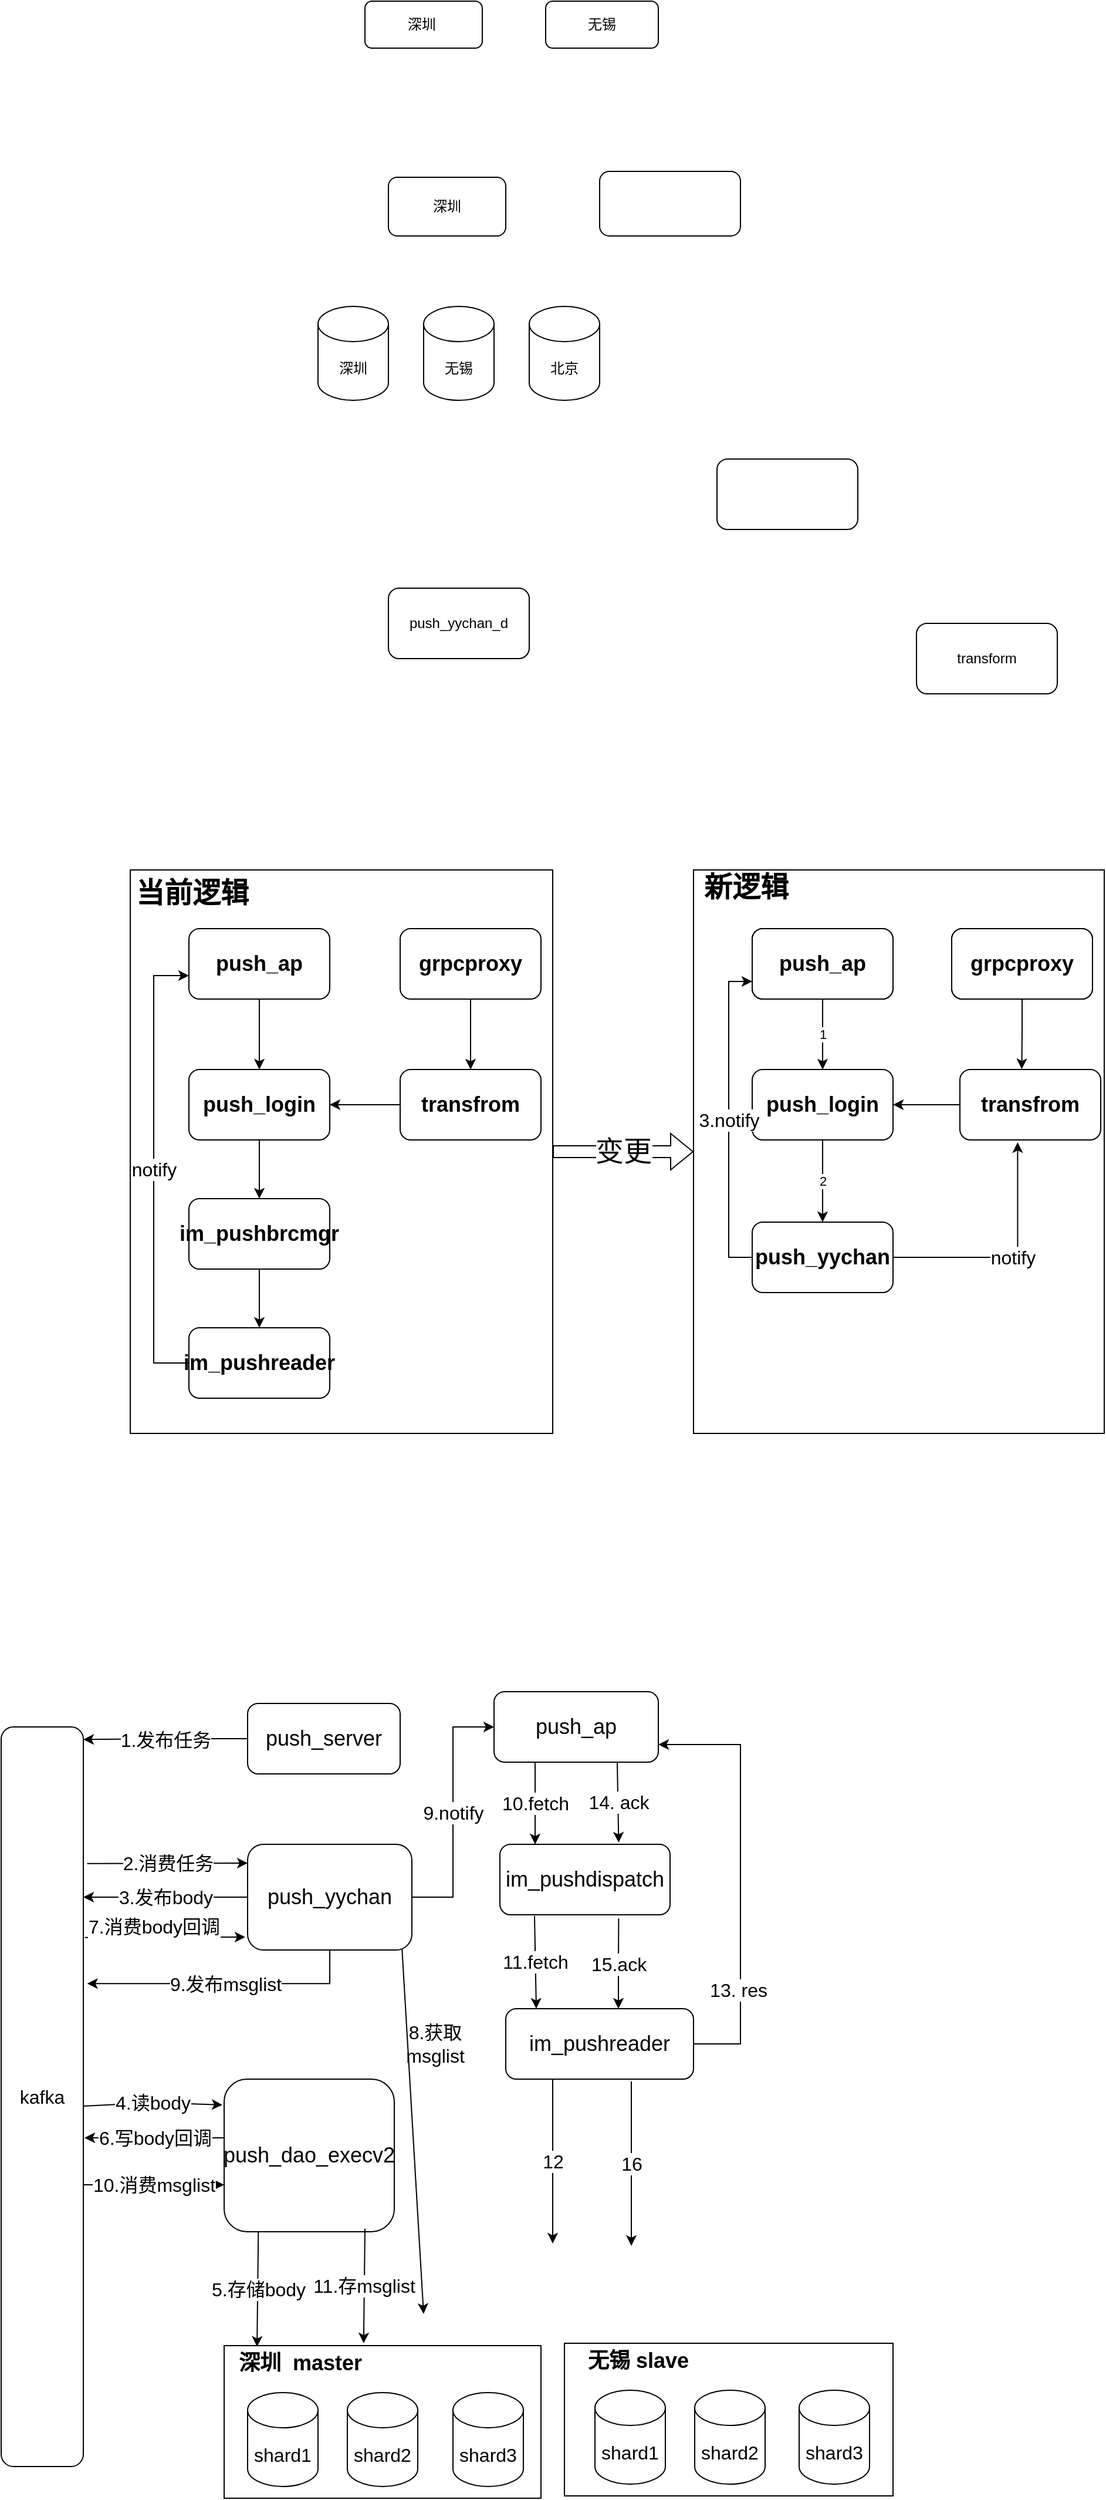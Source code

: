 <mxfile version="20.2.3" type="github">
  <diagram id="of3IcOWWMsL-4Bt5zzn3" name="第 1 页">
    <mxGraphModel dx="2588" dy="965" grid="1" gridSize="10" guides="1" tooltips="1" connect="1" arrows="1" fold="1" page="1" pageScale="1" pageWidth="827" pageHeight="1169" math="0" shadow="0">
      <root>
        <mxCell id="0" />
        <mxCell id="1" parent="0" />
        <mxCell id="U3ueGLIZ5XUcP0PDT6xN-79" value="" style="rounded=0;whiteSpace=wrap;html=1;fontSize=16;" vertex="1" parent="1">
          <mxGeometry x="370" y="2115" width="280" height="130" as="geometry" />
        </mxCell>
        <mxCell id="U3ueGLIZ5XUcP0PDT6xN-77" value="" style="rounded=0;whiteSpace=wrap;html=1;fontSize=16;" vertex="1" parent="1">
          <mxGeometry x="80" y="2117" width="270" height="130" as="geometry" />
        </mxCell>
        <mxCell id="U3ueGLIZ5XUcP0PDT6xN-47" value="" style="rounded=0;whiteSpace=wrap;html=1;" vertex="1" parent="1">
          <mxGeometry x="480" y="860" width="350" height="480" as="geometry" />
        </mxCell>
        <mxCell id="U3ueGLIZ5XUcP0PDT6xN-46" value="" style="rounded=0;whiteSpace=wrap;html=1;" vertex="1" parent="1">
          <mxGeometry y="860" width="360" height="480" as="geometry" />
        </mxCell>
        <mxCell id="U3ueGLIZ5XUcP0PDT6xN-1" value="深圳&lt;span style=&quot;white-space: pre;&quot;&gt;	&lt;/span&gt;" style="rounded=1;whiteSpace=wrap;html=1;" vertex="1" parent="1">
          <mxGeometry x="200" y="120" width="100" height="40" as="geometry" />
        </mxCell>
        <mxCell id="U3ueGLIZ5XUcP0PDT6xN-2" value="无锡" style="rounded=1;whiteSpace=wrap;html=1;" vertex="1" parent="1">
          <mxGeometry x="354" y="120" width="96" height="40" as="geometry" />
        </mxCell>
        <mxCell id="U3ueGLIZ5XUcP0PDT6xN-3" value="深圳" style="shape=cylinder3;whiteSpace=wrap;html=1;boundedLbl=1;backgroundOutline=1;size=15;" vertex="1" parent="1">
          <mxGeometry x="160" y="380" width="60" height="80" as="geometry" />
        </mxCell>
        <mxCell id="U3ueGLIZ5XUcP0PDT6xN-4" value="无锡" style="shape=cylinder3;whiteSpace=wrap;html=1;boundedLbl=1;backgroundOutline=1;size=15;" vertex="1" parent="1">
          <mxGeometry x="250" y="380" width="60" height="80" as="geometry" />
        </mxCell>
        <mxCell id="U3ueGLIZ5XUcP0PDT6xN-5" value="北京" style="shape=cylinder3;whiteSpace=wrap;html=1;boundedLbl=1;backgroundOutline=1;size=15;" vertex="1" parent="1">
          <mxGeometry x="340" y="380" width="60" height="80" as="geometry" />
        </mxCell>
        <mxCell id="U3ueGLIZ5XUcP0PDT6xN-6" value="深圳" style="rounded=1;whiteSpace=wrap;html=1;" vertex="1" parent="1">
          <mxGeometry x="220" y="270" width="100" height="50" as="geometry" />
        </mxCell>
        <mxCell id="U3ueGLIZ5XUcP0PDT6xN-7" value="" style="rounded=1;whiteSpace=wrap;html=1;" vertex="1" parent="1">
          <mxGeometry x="400" y="265" width="120" height="55" as="geometry" />
        </mxCell>
        <mxCell id="U3ueGLIZ5XUcP0PDT6xN-8" value="push_yychan_d" style="rounded=1;whiteSpace=wrap;html=1;" vertex="1" parent="1">
          <mxGeometry x="220" y="620" width="120" height="60" as="geometry" />
        </mxCell>
        <mxCell id="U3ueGLIZ5XUcP0PDT6xN-9" value="" style="rounded=1;whiteSpace=wrap;html=1;" vertex="1" parent="1">
          <mxGeometry x="500" y="510" width="120" height="60" as="geometry" />
        </mxCell>
        <mxCell id="U3ueGLIZ5XUcP0PDT6xN-30" style="edgeStyle=orthogonalEdgeStyle;rounded=0;orthogonalLoop=1;jettySize=auto;html=1;entryX=0.5;entryY=0;entryDx=0;entryDy=0;" edge="1" parent="1" source="U3ueGLIZ5XUcP0PDT6xN-10" target="U3ueGLIZ5XUcP0PDT6xN-15">
          <mxGeometry relative="1" as="geometry" />
        </mxCell>
        <mxCell id="U3ueGLIZ5XUcP0PDT6xN-10" value="&lt;font style=&quot;font-size: 18px;&quot;&gt;&lt;b&gt;push_ap&lt;/b&gt;&lt;/font&gt;" style="rounded=1;whiteSpace=wrap;html=1;" vertex="1" parent="1">
          <mxGeometry x="50" y="910" width="120" height="60" as="geometry" />
        </mxCell>
        <mxCell id="U3ueGLIZ5XUcP0PDT6xN-11" value="transform" style="rounded=1;whiteSpace=wrap;html=1;" vertex="1" parent="1">
          <mxGeometry x="670" y="650" width="120" height="60" as="geometry" />
        </mxCell>
        <mxCell id="U3ueGLIZ5XUcP0PDT6xN-31" value="" style="edgeStyle=orthogonalEdgeStyle;rounded=0;orthogonalLoop=1;jettySize=auto;html=1;" edge="1" parent="1" source="U3ueGLIZ5XUcP0PDT6xN-15" target="U3ueGLIZ5XUcP0PDT6xN-18">
          <mxGeometry relative="1" as="geometry" />
        </mxCell>
        <mxCell id="U3ueGLIZ5XUcP0PDT6xN-15" value="&lt;font style=&quot;font-size: 18px;&quot;&gt;&lt;b&gt;push_login&lt;/b&gt;&lt;/font&gt;" style="rounded=1;whiteSpace=wrap;html=1;" vertex="1" parent="1">
          <mxGeometry x="50" y="1030" width="120" height="60" as="geometry" />
        </mxCell>
        <mxCell id="U3ueGLIZ5XUcP0PDT6xN-32" style="edgeStyle=orthogonalEdgeStyle;rounded=0;orthogonalLoop=1;jettySize=auto;html=1;entryX=0.5;entryY=0;entryDx=0;entryDy=0;" edge="1" parent="1" source="U3ueGLIZ5XUcP0PDT6xN-18" target="U3ueGLIZ5XUcP0PDT6xN-21">
          <mxGeometry relative="1" as="geometry" />
        </mxCell>
        <mxCell id="U3ueGLIZ5XUcP0PDT6xN-18" value="&lt;span style=&quot;text-align: left;&quot;&gt;&lt;b&gt;&lt;font style=&quot;font-size: 18px;&quot;&gt;im_pushbrcmgr&lt;/font&gt;&lt;/b&gt;&lt;/span&gt;" style="rounded=1;whiteSpace=wrap;html=1;" vertex="1" parent="1">
          <mxGeometry x="50" y="1140" width="120" height="60" as="geometry" />
        </mxCell>
        <mxCell id="U3ueGLIZ5XUcP0PDT6xN-35" value="&lt;font style=&quot;font-size: 16px;&quot;&gt;notify&lt;/font&gt;" style="edgeStyle=orthogonalEdgeStyle;rounded=0;orthogonalLoop=1;jettySize=auto;html=1;exitX=0;exitY=0.5;exitDx=0;exitDy=0;" edge="1" parent="1" source="U3ueGLIZ5XUcP0PDT6xN-21">
          <mxGeometry relative="1" as="geometry">
            <mxPoint x="50" y="950" as="targetPoint" />
            <Array as="points">
              <mxPoint x="20" y="1270" />
              <mxPoint x="20" y="950" />
              <mxPoint x="80" y="950" />
            </Array>
          </mxGeometry>
        </mxCell>
        <mxCell id="U3ueGLIZ5XUcP0PDT6xN-21" value="&lt;span style=&quot;text-align: left;&quot;&gt;&lt;font style=&quot;font-size: 18px;&quot;&gt;&lt;b&gt;im_pushreader&lt;/b&gt;&lt;/font&gt;&lt;/span&gt;" style="rounded=1;whiteSpace=wrap;html=1;" vertex="1" parent="1">
          <mxGeometry x="50" y="1250" width="120" height="60" as="geometry" />
        </mxCell>
        <mxCell id="U3ueGLIZ5XUcP0PDT6xN-40" value="1" style="edgeStyle=orthogonalEdgeStyle;rounded=0;orthogonalLoop=1;jettySize=auto;html=1;entryX=0.5;entryY=0;entryDx=0;entryDy=0;" edge="1" parent="1" source="U3ueGLIZ5XUcP0PDT6xN-24" target="U3ueGLIZ5XUcP0PDT6xN-25">
          <mxGeometry relative="1" as="geometry" />
        </mxCell>
        <mxCell id="U3ueGLIZ5XUcP0PDT6xN-24" value="push_ap_d" style="rounded=1;whiteSpace=wrap;html=1;" vertex="1" parent="1">
          <mxGeometry x="530" y="910" width="120" height="60" as="geometry" />
        </mxCell>
        <mxCell id="U3ueGLIZ5XUcP0PDT6xN-41" value="2" style="edgeStyle=orthogonalEdgeStyle;rounded=0;orthogonalLoop=1;jettySize=auto;html=1;entryX=0.5;entryY=0;entryDx=0;entryDy=0;" edge="1" parent="1" source="U3ueGLIZ5XUcP0PDT6xN-25" target="U3ueGLIZ5XUcP0PDT6xN-39">
          <mxGeometry relative="1" as="geometry" />
        </mxCell>
        <mxCell id="U3ueGLIZ5XUcP0PDT6xN-25" value="&lt;font style=&quot;font-size: 18px;&quot;&gt;&lt;b&gt;push_login&lt;/b&gt;&lt;/font&gt;" style="rounded=1;whiteSpace=wrap;html=1;" vertex="1" parent="1">
          <mxGeometry x="530" y="1030" width="120" height="60" as="geometry" />
        </mxCell>
        <mxCell id="U3ueGLIZ5XUcP0PDT6xN-34" value="" style="edgeStyle=orthogonalEdgeStyle;rounded=0;orthogonalLoop=1;jettySize=auto;html=1;" edge="1" parent="1" source="U3ueGLIZ5XUcP0PDT6xN-26" target="U3ueGLIZ5XUcP0PDT6xN-15">
          <mxGeometry relative="1" as="geometry" />
        </mxCell>
        <mxCell id="U3ueGLIZ5XUcP0PDT6xN-26" value="&lt;b&gt;&lt;font style=&quot;font-size: 18px;&quot;&gt;transfrom&lt;/font&gt;&lt;/b&gt;" style="rounded=1;whiteSpace=wrap;html=1;" vertex="1" parent="1">
          <mxGeometry x="230" y="1030" width="120" height="60" as="geometry" />
        </mxCell>
        <mxCell id="U3ueGLIZ5XUcP0PDT6xN-33" style="edgeStyle=orthogonalEdgeStyle;rounded=0;orthogonalLoop=1;jettySize=auto;html=1;exitX=0.5;exitY=1;exitDx=0;exitDy=0;entryX=0.5;entryY=0;entryDx=0;entryDy=0;" edge="1" parent="1" source="U3ueGLIZ5XUcP0PDT6xN-27" target="U3ueGLIZ5XUcP0PDT6xN-26">
          <mxGeometry relative="1" as="geometry" />
        </mxCell>
        <mxCell id="U3ueGLIZ5XUcP0PDT6xN-27" value="&lt;font style=&quot;font-size: 18px;&quot;&gt;&lt;b&gt;grpcproxy&lt;/b&gt;&lt;/font&gt;" style="rounded=1;whiteSpace=wrap;html=1;" vertex="1" parent="1">
          <mxGeometry x="230" y="910" width="120" height="60" as="geometry" />
        </mxCell>
        <mxCell id="U3ueGLIZ5XUcP0PDT6xN-42" style="edgeStyle=orthogonalEdgeStyle;rounded=0;orthogonalLoop=1;jettySize=auto;html=1;entryX=0.439;entryY=-0.006;entryDx=0;entryDy=0;entryPerimeter=0;" edge="1" parent="1" source="U3ueGLIZ5XUcP0PDT6xN-37" target="U3ueGLIZ5XUcP0PDT6xN-38">
          <mxGeometry relative="1" as="geometry" />
        </mxCell>
        <mxCell id="U3ueGLIZ5XUcP0PDT6xN-37" value="grpcproxy" style="rounded=1;whiteSpace=wrap;html=1;" vertex="1" parent="1">
          <mxGeometry x="700" y="910" width="120" height="60" as="geometry" />
        </mxCell>
        <mxCell id="U3ueGLIZ5XUcP0PDT6xN-43" style="edgeStyle=orthogonalEdgeStyle;rounded=0;orthogonalLoop=1;jettySize=auto;html=1;" edge="1" parent="1" source="U3ueGLIZ5XUcP0PDT6xN-38" target="U3ueGLIZ5XUcP0PDT6xN-25">
          <mxGeometry relative="1" as="geometry" />
        </mxCell>
        <mxCell id="U3ueGLIZ5XUcP0PDT6xN-38" value="&lt;b&gt;&lt;font style=&quot;font-size: 18px;&quot;&gt;transfrom&lt;/font&gt;&lt;/b&gt;" style="rounded=1;whiteSpace=wrap;html=1;" vertex="1" parent="1">
          <mxGeometry x="707" y="1030" width="120" height="60" as="geometry" />
        </mxCell>
        <mxCell id="U3ueGLIZ5XUcP0PDT6xN-44" value="&lt;font style=&quot;font-size: 16px;&quot;&gt;notify&lt;/font&gt;" style="edgeStyle=orthogonalEdgeStyle;rounded=0;orthogonalLoop=1;jettySize=auto;html=1;entryX=0.41;entryY=1.033;entryDx=0;entryDy=0;entryPerimeter=0;" edge="1" parent="1" source="U3ueGLIZ5XUcP0PDT6xN-39" target="U3ueGLIZ5XUcP0PDT6xN-38">
          <mxGeometry relative="1" as="geometry" />
        </mxCell>
        <mxCell id="U3ueGLIZ5XUcP0PDT6xN-45" value="&lt;font style=&quot;font-size: 16px;&quot;&gt;3.notify&lt;/font&gt;" style="edgeStyle=orthogonalEdgeStyle;rounded=0;orthogonalLoop=1;jettySize=auto;html=1;entryX=0;entryY=0.75;entryDx=0;entryDy=0;" edge="1" parent="1" source="U3ueGLIZ5XUcP0PDT6xN-39" target="U3ueGLIZ5XUcP0PDT6xN-24">
          <mxGeometry relative="1" as="geometry">
            <mxPoint x="510" y="950" as="targetPoint" />
            <Array as="points">
              <mxPoint x="510" y="1190" />
              <mxPoint x="510" y="955" />
            </Array>
          </mxGeometry>
        </mxCell>
        <mxCell id="U3ueGLIZ5XUcP0PDT6xN-39" value="&lt;b&gt;&lt;font style=&quot;font-size: 18px;&quot;&gt;push_yychan&lt;/font&gt;&lt;/b&gt;" style="rounded=1;whiteSpace=wrap;html=1;" vertex="1" parent="1">
          <mxGeometry x="530" y="1160" width="120" height="60" as="geometry" />
        </mxCell>
        <mxCell id="U3ueGLIZ5XUcP0PDT6xN-48" value="&lt;h1&gt;当前逻辑&lt;/h1&gt;" style="text;html=1;strokeColor=none;fillColor=none;spacing=5;spacingTop=-20;whiteSpace=wrap;overflow=hidden;rounded=0;" vertex="1" parent="1">
          <mxGeometry y="860" width="180" height="40" as="geometry" />
        </mxCell>
        <mxCell id="U3ueGLIZ5XUcP0PDT6xN-49" value="&lt;font style=&quot;font-size: 24px;&quot;&gt;&lt;b&gt;新逻辑&lt;/b&gt;&lt;/font&gt;" style="text;html=1;strokeColor=none;fillColor=none;align=center;verticalAlign=middle;whiteSpace=wrap;rounded=0;" vertex="1" parent="1">
          <mxGeometry x="480" y="860" width="90" height="30" as="geometry" />
        </mxCell>
        <mxCell id="U3ueGLIZ5XUcP0PDT6xN-51" value="变更" style="shape=flexArrow;endArrow=classic;html=1;rounded=0;fontSize=24;entryX=0;entryY=0.5;entryDx=0;entryDy=0;" edge="1" parent="1" target="U3ueGLIZ5XUcP0PDT6xN-47">
          <mxGeometry width="50" height="50" relative="1" as="geometry">
            <mxPoint x="360" y="1100" as="sourcePoint" />
            <mxPoint x="410" y="1050" as="targetPoint" />
          </mxGeometry>
        </mxCell>
        <mxCell id="U3ueGLIZ5XUcP0PDT6xN-52" value="&lt;font style=&quot;font-size: 18px;&quot;&gt;&lt;b&gt;push_ap&lt;/b&gt;&lt;/font&gt;" style="rounded=1;whiteSpace=wrap;html=1;" vertex="1" parent="1">
          <mxGeometry x="530" y="910" width="120" height="60" as="geometry" />
        </mxCell>
        <mxCell id="U3ueGLIZ5XUcP0PDT6xN-53" value="&lt;b&gt;&lt;font style=&quot;font-size: 18px;&quot;&gt;grpcproxy&lt;/font&gt;&lt;/b&gt;" style="rounded=1;whiteSpace=wrap;html=1;" vertex="1" parent="1">
          <mxGeometry x="700" y="910" width="120" height="60" as="geometry" />
        </mxCell>
        <mxCell id="U3ueGLIZ5XUcP0PDT6xN-94" value="10.fetch" style="edgeStyle=orthogonalEdgeStyle;rounded=0;orthogonalLoop=1;jettySize=auto;html=1;exitX=0.25;exitY=1;exitDx=0;exitDy=0;entryX=0.207;entryY=0;entryDx=0;entryDy=0;entryPerimeter=0;fontSize=16;" edge="1" parent="1" source="U3ueGLIZ5XUcP0PDT6xN-55" target="U3ueGLIZ5XUcP0PDT6xN-57">
          <mxGeometry relative="1" as="geometry" />
        </mxCell>
        <mxCell id="U3ueGLIZ5XUcP0PDT6xN-55" value="&lt;font style=&quot;font-size: 18px;&quot;&gt;push_ap&lt;/font&gt;" style="rounded=1;whiteSpace=wrap;html=1;fontSize=16;" vertex="1" parent="1">
          <mxGeometry x="310" y="1560" width="140" height="60" as="geometry" />
        </mxCell>
        <mxCell id="U3ueGLIZ5XUcP0PDT6xN-93" value="9.notify" style="edgeStyle=orthogonalEdgeStyle;rounded=0;orthogonalLoop=1;jettySize=auto;html=1;exitX=1;exitY=0.5;exitDx=0;exitDy=0;entryX=0;entryY=0.5;entryDx=0;entryDy=0;fontSize=16;" edge="1" parent="1" source="U3ueGLIZ5XUcP0PDT6xN-56" target="U3ueGLIZ5XUcP0PDT6xN-55">
          <mxGeometry relative="1" as="geometry" />
        </mxCell>
        <mxCell id="U3ueGLIZ5XUcP0PDT6xN-121" value="9.发布msglist" style="edgeStyle=orthogonalEdgeStyle;rounded=0;orthogonalLoop=1;jettySize=auto;html=1;exitX=0.5;exitY=1;exitDx=0;exitDy=0;entryX=1.047;entryY=0.347;entryDx=0;entryDy=0;entryPerimeter=0;fontSize=16;" edge="1" parent="1" source="U3ueGLIZ5XUcP0PDT6xN-56" target="U3ueGLIZ5XUcP0PDT6xN-110">
          <mxGeometry relative="1" as="geometry" />
        </mxCell>
        <mxCell id="U3ueGLIZ5XUcP0PDT6xN-56" value="&lt;font style=&quot;font-size: 18px;&quot;&gt;push_yychan&lt;/font&gt;" style="rounded=1;whiteSpace=wrap;html=1;fontSize=16;" vertex="1" parent="1">
          <mxGeometry x="100" y="1690" width="140" height="90" as="geometry" />
        </mxCell>
        <mxCell id="U3ueGLIZ5XUcP0PDT6xN-57" value="&lt;font style=&quot;font-size: 18px;&quot;&gt;im_pushdispatch&lt;/font&gt;" style="rounded=1;whiteSpace=wrap;html=1;fontSize=16;" vertex="1" parent="1">
          <mxGeometry x="315" y="1690" width="145" height="60" as="geometry" />
        </mxCell>
        <mxCell id="U3ueGLIZ5XUcP0PDT6xN-117" value="6.写body回调" style="edgeStyle=orthogonalEdgeStyle;rounded=0;orthogonalLoop=1;jettySize=auto;html=1;fontSize=16;exitX=0;exitY=0.5;exitDx=0;exitDy=0;" edge="1" parent="1">
          <mxGeometry relative="1" as="geometry">
            <mxPoint x="-39" y="1940" as="targetPoint" />
            <mxPoint x="80" y="1940" as="sourcePoint" />
          </mxGeometry>
        </mxCell>
        <mxCell id="U3ueGLIZ5XUcP0PDT6xN-61" value="&lt;font style=&quot;font-size: 18px;&quot;&gt;push_dao_execv2&lt;/font&gt;" style="rounded=1;whiteSpace=wrap;html=1;fontSize=16;" vertex="1" parent="1">
          <mxGeometry x="80" y="1890" width="145" height="130" as="geometry" />
        </mxCell>
        <mxCell id="U3ueGLIZ5XUcP0PDT6xN-98" style="edgeStyle=orthogonalEdgeStyle;rounded=0;orthogonalLoop=1;jettySize=auto;html=1;exitX=1;exitY=0.5;exitDx=0;exitDy=0;entryX=1;entryY=0.75;entryDx=0;entryDy=0;fontSize=16;" edge="1" parent="1" source="U3ueGLIZ5XUcP0PDT6xN-70" target="U3ueGLIZ5XUcP0PDT6xN-55">
          <mxGeometry relative="1" as="geometry">
            <Array as="points">
              <mxPoint x="520" y="1860" />
              <mxPoint x="520" y="1605" />
            </Array>
          </mxGeometry>
        </mxCell>
        <mxCell id="U3ueGLIZ5XUcP0PDT6xN-99" value="13. res" style="edgeLabel;html=1;align=center;verticalAlign=middle;resizable=0;points=[];fontSize=16;" vertex="1" connectable="0" parent="U3ueGLIZ5XUcP0PDT6xN-98">
          <mxGeometry x="-0.529" y="2" relative="1" as="geometry">
            <mxPoint as="offset" />
          </mxGeometry>
        </mxCell>
        <mxCell id="U3ueGLIZ5XUcP0PDT6xN-70" value="&lt;font style=&quot;font-size: 18px;&quot;&gt;im_pushreader&lt;/font&gt;" style="rounded=1;whiteSpace=wrap;html=1;fontSize=16;" vertex="1" parent="1">
          <mxGeometry x="320" y="1830" width="160" height="60" as="geometry" />
        </mxCell>
        <mxCell id="U3ueGLIZ5XUcP0PDT6xN-71" value="shard2" style="shape=cylinder3;whiteSpace=wrap;html=1;boundedLbl=1;backgroundOutline=1;size=15;fontSize=16;" vertex="1" parent="1">
          <mxGeometry x="185" y="2157" width="60" height="80" as="geometry" />
        </mxCell>
        <mxCell id="U3ueGLIZ5XUcP0PDT6xN-72" value="shard3" style="shape=cylinder3;whiteSpace=wrap;html=1;boundedLbl=1;backgroundOutline=1;size=15;fontSize=16;" vertex="1" parent="1">
          <mxGeometry x="275" y="2157" width="60" height="80" as="geometry" />
        </mxCell>
        <mxCell id="U3ueGLIZ5XUcP0PDT6xN-73" value="shard1" style="shape=cylinder3;whiteSpace=wrap;html=1;boundedLbl=1;backgroundOutline=1;size=15;fontSize=16;" vertex="1" parent="1">
          <mxGeometry x="100" y="2157" width="60" height="80" as="geometry" />
        </mxCell>
        <mxCell id="U3ueGLIZ5XUcP0PDT6xN-74" value="shard2" style="shape=cylinder3;whiteSpace=wrap;html=1;boundedLbl=1;backgroundOutline=1;size=15;fontSize=16;" vertex="1" parent="1">
          <mxGeometry x="481" y="2155" width="60" height="80" as="geometry" />
        </mxCell>
        <mxCell id="U3ueGLIZ5XUcP0PDT6xN-75" value="shard3" style="shape=cylinder3;whiteSpace=wrap;html=1;boundedLbl=1;backgroundOutline=1;size=15;fontSize=16;" vertex="1" parent="1">
          <mxGeometry x="570" y="2155" width="60" height="80" as="geometry" />
        </mxCell>
        <mxCell id="U3ueGLIZ5XUcP0PDT6xN-76" value="shard1" style="shape=cylinder3;whiteSpace=wrap;html=1;boundedLbl=1;backgroundOutline=1;size=15;fontSize=16;" vertex="1" parent="1">
          <mxGeometry x="396" y="2155" width="60" height="80" as="geometry" />
        </mxCell>
        <mxCell id="U3ueGLIZ5XUcP0PDT6xN-78" value="&lt;font style=&quot;font-size: 18px;&quot;&gt;&lt;b&gt;深圳&amp;nbsp; master&lt;/b&gt;&lt;/font&gt;" style="text;html=1;strokeColor=none;fillColor=none;align=center;verticalAlign=middle;whiteSpace=wrap;rounded=0;fontSize=16;" vertex="1" parent="1">
          <mxGeometry x="90" y="2117" width="110" height="30" as="geometry" />
        </mxCell>
        <mxCell id="U3ueGLIZ5XUcP0PDT6xN-80" value="&lt;b&gt;&lt;font style=&quot;font-size: 18px;&quot;&gt;无锡 slave&lt;/font&gt;&lt;/b&gt;" style="text;html=1;strokeColor=none;fillColor=none;align=center;verticalAlign=middle;whiteSpace=wrap;rounded=0;fontSize=16;" vertex="1" parent="1">
          <mxGeometry x="380" y="2115" width="106" height="30" as="geometry" />
        </mxCell>
        <mxCell id="U3ueGLIZ5XUcP0PDT6xN-111" value="1.发布任务" style="edgeStyle=orthogonalEdgeStyle;rounded=0;orthogonalLoop=1;jettySize=auto;html=1;exitX=0;exitY=0.5;exitDx=0;exitDy=0;entryX=1;entryY=0.017;entryDx=0;entryDy=0;fontSize=16;entryPerimeter=0;" edge="1" parent="1" source="U3ueGLIZ5XUcP0PDT6xN-81" target="U3ueGLIZ5XUcP0PDT6xN-110">
          <mxGeometry relative="1" as="geometry" />
        </mxCell>
        <mxCell id="U3ueGLIZ5XUcP0PDT6xN-81" value="&lt;font style=&quot;font-size: 18px;&quot;&gt;push_server&lt;/font&gt;" style="rounded=1;whiteSpace=wrap;html=1;fontSize=16;" vertex="1" parent="1">
          <mxGeometry x="100" y="1570" width="130" height="60" as="geometry" />
        </mxCell>
        <mxCell id="U3ueGLIZ5XUcP0PDT6xN-87" value="3.发布body" style="endArrow=classic;html=1;rounded=0;fontSize=16;exitX=0;exitY=0.5;exitDx=0;exitDy=0;" edge="1" parent="1" source="U3ueGLIZ5XUcP0PDT6xN-56">
          <mxGeometry width="50" height="50" relative="1" as="geometry">
            <mxPoint x="90" y="1740" as="sourcePoint" />
            <mxPoint x="-40" y="1735" as="targetPoint" />
          </mxGeometry>
        </mxCell>
        <mxCell id="U3ueGLIZ5XUcP0PDT6xN-95" value="11.fetch" style="endArrow=classic;html=1;rounded=0;fontSize=16;exitX=0.162;exitY=1.014;exitDx=0;exitDy=0;exitPerimeter=0;" edge="1" parent="1">
          <mxGeometry width="50" height="50" relative="1" as="geometry">
            <mxPoint x="344.49" y="1750.84" as="sourcePoint" />
            <mxPoint x="346" y="1830" as="targetPoint" />
          </mxGeometry>
        </mxCell>
        <mxCell id="U3ueGLIZ5XUcP0PDT6xN-101" value="14. ack" style="endArrow=classic;html=1;rounded=0;fontSize=16;entryX=0.698;entryY=-0.025;entryDx=0;entryDy=0;entryPerimeter=0;exitX=0.75;exitY=1;exitDx=0;exitDy=0;" edge="1" parent="1" source="U3ueGLIZ5XUcP0PDT6xN-55" target="U3ueGLIZ5XUcP0PDT6xN-57">
          <mxGeometry width="50" height="50" relative="1" as="geometry">
            <mxPoint x="410" y="1670" as="sourcePoint" />
            <mxPoint x="460" y="1620" as="targetPoint" />
          </mxGeometry>
        </mxCell>
        <mxCell id="U3ueGLIZ5XUcP0PDT6xN-102" value="15.ack" style="endArrow=classic;html=1;rounded=0;fontSize=16;exitX=0.698;exitY=1.053;exitDx=0;exitDy=0;exitPerimeter=0;" edge="1" parent="1" source="U3ueGLIZ5XUcP0PDT6xN-57">
          <mxGeometry width="50" height="50" relative="1" as="geometry">
            <mxPoint x="410" y="1800" as="sourcePoint" />
            <mxPoint x="416" y="1830" as="targetPoint" />
            <Array as="points">
              <mxPoint x="416" y="1790" />
            </Array>
          </mxGeometry>
        </mxCell>
        <mxCell id="U3ueGLIZ5XUcP0PDT6xN-106" value="12" style="endArrow=classic;html=1;rounded=0;fontSize=16;exitX=0.25;exitY=1;exitDx=0;exitDy=0;" edge="1" parent="1" source="U3ueGLIZ5XUcP0PDT6xN-70">
          <mxGeometry width="50" height="50" relative="1" as="geometry">
            <mxPoint x="340" y="1940" as="sourcePoint" />
            <mxPoint x="360" y="2030" as="targetPoint" />
          </mxGeometry>
        </mxCell>
        <mxCell id="U3ueGLIZ5XUcP0PDT6xN-107" value="16" style="endArrow=classic;html=1;rounded=0;fontSize=16;exitX=0.25;exitY=1;exitDx=0;exitDy=0;" edge="1" parent="1">
          <mxGeometry width="50" height="50" relative="1" as="geometry">
            <mxPoint x="427" y="1892" as="sourcePoint" />
            <mxPoint x="427" y="2032" as="targetPoint" />
          </mxGeometry>
        </mxCell>
        <mxCell id="U3ueGLIZ5XUcP0PDT6xN-110" value="kafka" style="rounded=1;whiteSpace=wrap;html=1;fontSize=16;" vertex="1" parent="1">
          <mxGeometry x="-110" y="1590" width="70" height="630" as="geometry" />
        </mxCell>
        <mxCell id="U3ueGLIZ5XUcP0PDT6xN-114" value="2.消费任务" style="endArrow=classic;html=1;rounded=0;fontSize=16;entryX=0;entryY=0.5;entryDx=0;entryDy=0;exitX=1.047;exitY=0.207;exitDx=0;exitDy=0;exitPerimeter=0;" edge="1" parent="1">
          <mxGeometry width="50" height="50" relative="1" as="geometry">
            <mxPoint x="-36.71" y="1706.41" as="sourcePoint" />
            <mxPoint x="100" y="1706" as="targetPoint" />
          </mxGeometry>
        </mxCell>
        <mxCell id="U3ueGLIZ5XUcP0PDT6xN-115" value="4.读body" style="endArrow=classic;html=1;rounded=0;fontSize=16;entryX=-0.01;entryY=0.169;entryDx=0;entryDy=0;entryPerimeter=0;" edge="1" parent="1" target="U3ueGLIZ5XUcP0PDT6xN-61">
          <mxGeometry width="50" height="50" relative="1" as="geometry">
            <mxPoint x="-40" y="1913" as="sourcePoint" />
            <mxPoint x="80" y="1910" as="targetPoint" />
            <Array as="points">
              <mxPoint x="20" y="1910" />
            </Array>
          </mxGeometry>
        </mxCell>
        <mxCell id="U3ueGLIZ5XUcP0PDT6xN-116" value="5.存储body" style="endArrow=classic;html=1;rounded=0;fontSize=16;exitX=0.201;exitY=1.002;exitDx=0;exitDy=0;exitPerimeter=0;entryX=0.164;entryY=0.03;entryDx=0;entryDy=0;entryPerimeter=0;" edge="1" parent="1" source="U3ueGLIZ5XUcP0PDT6xN-61" target="U3ueGLIZ5XUcP0PDT6xN-78">
          <mxGeometry width="50" height="50" relative="1" as="geometry">
            <mxPoint x="110" y="2070" as="sourcePoint" />
            <mxPoint x="110" y="2110" as="targetPoint" />
          </mxGeometry>
        </mxCell>
        <mxCell id="U3ueGLIZ5XUcP0PDT6xN-118" value="7.消费body回调" style="endArrow=classic;html=1;rounded=0;fontSize=16;entryX=0;entryY=0.5;entryDx=0;entryDy=0;exitX=1.047;exitY=0.207;exitDx=0;exitDy=0;exitPerimeter=0;" edge="1" parent="1">
          <mxGeometry x="-0.141" y="9" width="50" height="50" relative="1" as="geometry">
            <mxPoint x="-38.71" y="1769.41" as="sourcePoint" />
            <mxPoint x="98" y="1769" as="targetPoint" />
            <mxPoint as="offset" />
          </mxGeometry>
        </mxCell>
        <mxCell id="U3ueGLIZ5XUcP0PDT6xN-119" value="" style="endArrow=classic;html=1;rounded=0;fontSize=16;exitX=0.94;exitY=0.99;exitDx=0;exitDy=0;exitPerimeter=0;" edge="1" parent="1" source="U3ueGLIZ5XUcP0PDT6xN-56">
          <mxGeometry width="50" height="50" relative="1" as="geometry">
            <mxPoint x="230" y="1820" as="sourcePoint" />
            <mxPoint x="250" y="2090" as="targetPoint" />
          </mxGeometry>
        </mxCell>
        <mxCell id="U3ueGLIZ5XUcP0PDT6xN-120" value="8.获取msglist" style="text;html=1;strokeColor=none;fillColor=none;align=center;verticalAlign=middle;whiteSpace=wrap;rounded=0;fontSize=16;" vertex="1" parent="1">
          <mxGeometry x="230" y="1845" width="60" height="30" as="geometry" />
        </mxCell>
        <mxCell id="U3ueGLIZ5XUcP0PDT6xN-122" value="10.消费msglist" style="endArrow=classic;html=1;rounded=0;fontSize=16;exitX=1;exitY=0.619;exitDx=0;exitDy=0;exitPerimeter=0;" edge="1" parent="1" source="U3ueGLIZ5XUcP0PDT6xN-110">
          <mxGeometry width="50" height="50" relative="1" as="geometry">
            <mxPoint x="-50" y="2020" as="sourcePoint" />
            <mxPoint x="80" y="1980" as="targetPoint" />
          </mxGeometry>
        </mxCell>
        <mxCell id="U3ueGLIZ5XUcP0PDT6xN-123" value="11.存msglist" style="endArrow=classic;html=1;rounded=0;fontSize=16;exitX=0.201;exitY=1.002;exitDx=0;exitDy=0;exitPerimeter=0;entryX=0.164;entryY=0.03;entryDx=0;entryDy=0;entryPerimeter=0;" edge="1" parent="1">
          <mxGeometry width="50" height="50" relative="1" as="geometry">
            <mxPoint x="199.995" y="2017.36" as="sourcePoint" />
            <mxPoint x="198.89" y="2115" as="targetPoint" />
          </mxGeometry>
        </mxCell>
      </root>
    </mxGraphModel>
  </diagram>
</mxfile>
